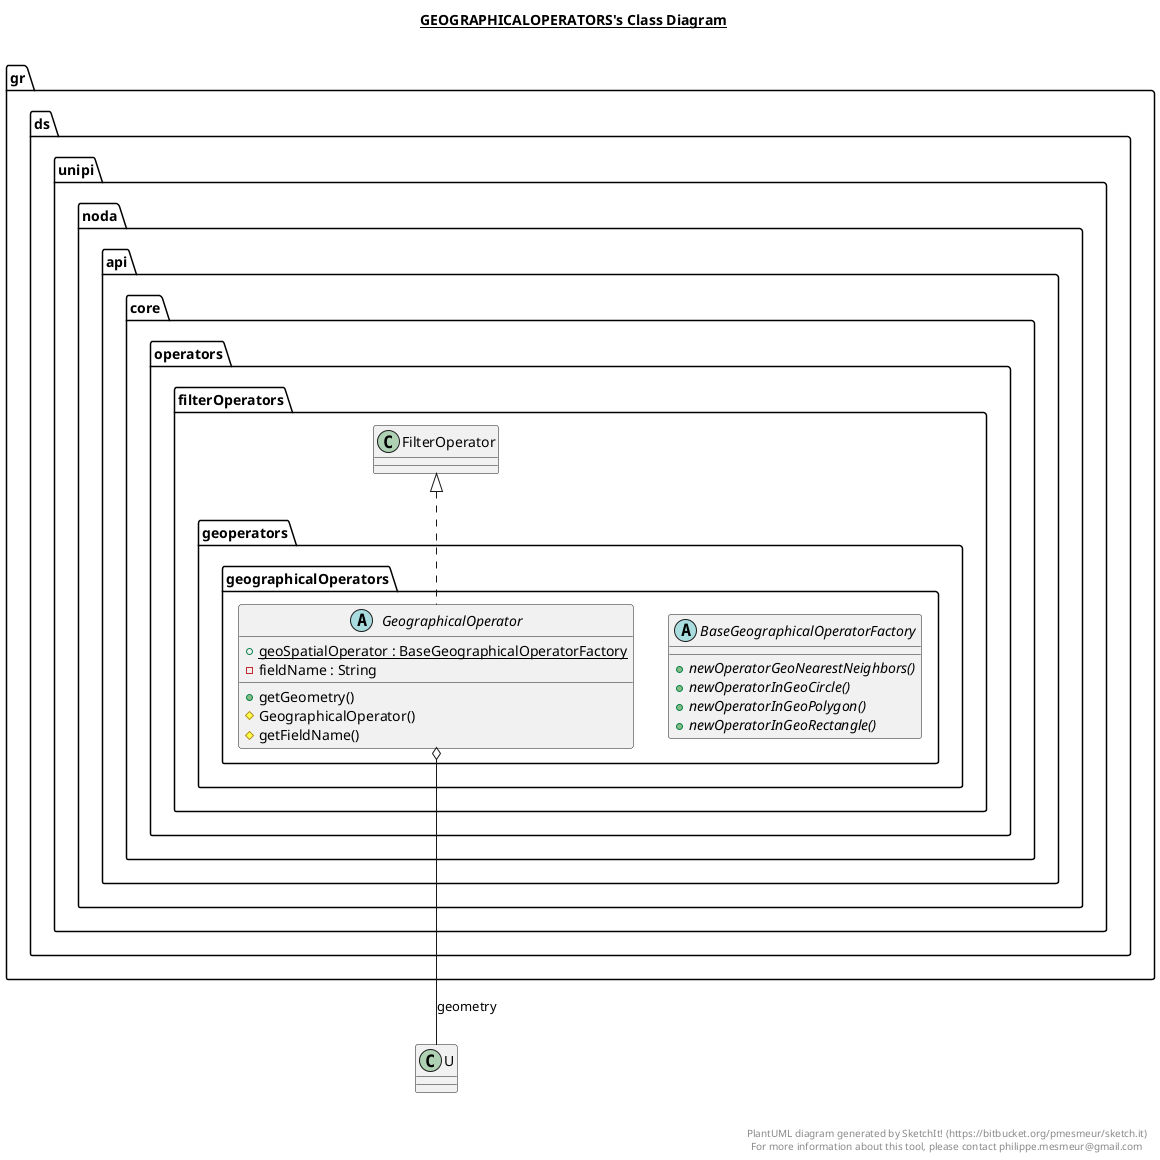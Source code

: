 @startuml

title __GEOGRAPHICALOPERATORS's Class Diagram__\n

  namespace gr.ds.unipi.noda.api.core.operators {
    namespace filterOperators {
      namespace geoperators {
        namespace geographicalOperators {
          abstract class gr.ds.unipi.noda.api.core.operators.filterOperators.geoperators.geographicalOperators.BaseGeographicalOperatorFactory {
              {abstract} + newOperatorGeoNearestNeighbors()
              {abstract} + newOperatorInGeoCircle()
              {abstract} + newOperatorInGeoPolygon()
              {abstract} + newOperatorInGeoRectangle()
          }
        }
      }
    }
  }
  

  namespace gr.ds.unipi.noda.api.core.operators {
    namespace filterOperators {
      namespace geoperators {
        namespace geographicalOperators {
          abstract class gr.ds.unipi.noda.api.core.operators.filterOperators.geoperators.geographicalOperators.GeographicalOperator {
              {static} + geoSpatialOperator : BaseGeographicalOperatorFactory
              - fieldName : String
              + getGeometry()
              # GeographicalOperator()
              # getFieldName()
          }
        }
      }
    }
  }
  

  gr.ds.unipi.noda.api.core.operators.filterOperators.geoperators.geographicalOperators.GeographicalOperator .up.|> gr.ds.unipi.noda.api.core.operators.filterOperators.FilterOperator
  gr.ds.unipi.noda.api.core.operators.filterOperators.geoperators.geographicalOperators.GeographicalOperator o-- U : geometry


right footer


PlantUML diagram generated by SketchIt! (https://bitbucket.org/pmesmeur/sketch.it)
For more information about this tool, please contact philippe.mesmeur@gmail.com
endfooter

@enduml
